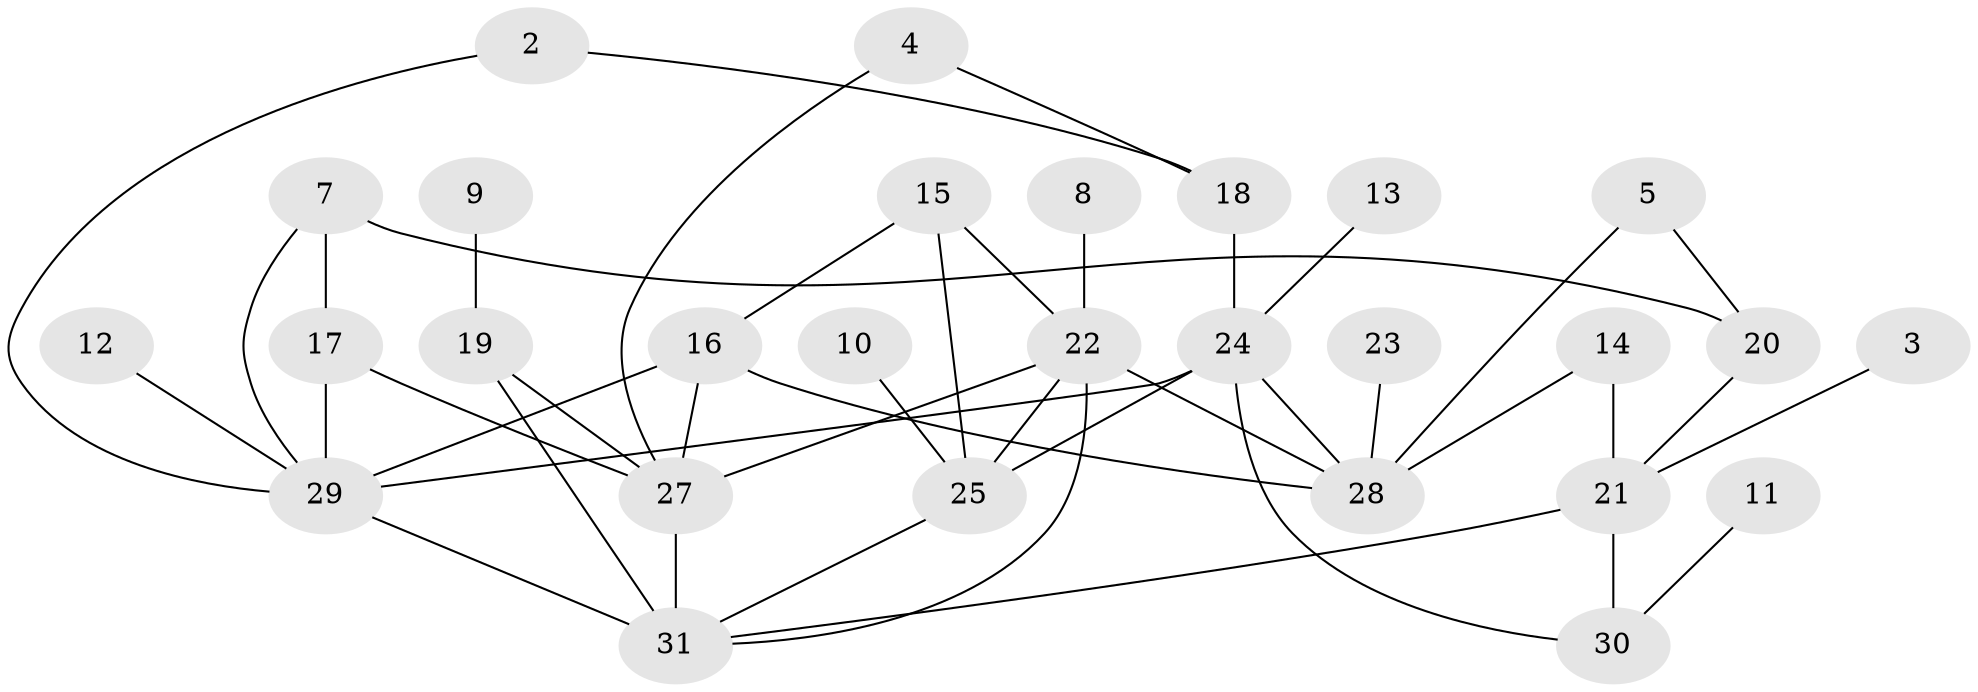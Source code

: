 // original degree distribution, {3: 0.25806451612903225, 2: 0.22580645161290322, 4: 0.14516129032258066, 0: 0.04838709677419355, 1: 0.24193548387096775, 7: 0.016129032258064516, 5: 0.06451612903225806}
// Generated by graph-tools (version 1.1) at 2025/25/03/09/25 03:25:16]
// undirected, 28 vertices, 44 edges
graph export_dot {
graph [start="1"]
  node [color=gray90,style=filled];
  2;
  3;
  4;
  5;
  7;
  8;
  9;
  10;
  11;
  12;
  13;
  14;
  15;
  16;
  17;
  18;
  19;
  20;
  21;
  22;
  23;
  24;
  25;
  27;
  28;
  29;
  30;
  31;
  2 -- 18 [weight=1.0];
  2 -- 29 [weight=1.0];
  3 -- 21 [weight=1.0];
  4 -- 18 [weight=1.0];
  4 -- 27 [weight=1.0];
  5 -- 20 [weight=1.0];
  5 -- 28 [weight=1.0];
  7 -- 17 [weight=1.0];
  7 -- 20 [weight=1.0];
  7 -- 29 [weight=1.0];
  8 -- 22 [weight=2.0];
  9 -- 19 [weight=1.0];
  10 -- 25 [weight=1.0];
  11 -- 30 [weight=1.0];
  12 -- 29 [weight=1.0];
  13 -- 24 [weight=1.0];
  14 -- 21 [weight=1.0];
  14 -- 28 [weight=1.0];
  15 -- 16 [weight=1.0];
  15 -- 22 [weight=1.0];
  15 -- 25 [weight=1.0];
  16 -- 27 [weight=1.0];
  16 -- 28 [weight=1.0];
  16 -- 29 [weight=1.0];
  17 -- 27 [weight=1.0];
  17 -- 29 [weight=1.0];
  18 -- 24 [weight=1.0];
  19 -- 27 [weight=1.0];
  19 -- 31 [weight=1.0];
  20 -- 21 [weight=1.0];
  21 -- 30 [weight=1.0];
  21 -- 31 [weight=1.0];
  22 -- 25 [weight=1.0];
  22 -- 27 [weight=1.0];
  22 -- 28 [weight=1.0];
  22 -- 31 [weight=1.0];
  23 -- 28 [weight=1.0];
  24 -- 25 [weight=1.0];
  24 -- 28 [weight=1.0];
  24 -- 29 [weight=1.0];
  24 -- 30 [weight=1.0];
  25 -- 31 [weight=1.0];
  27 -- 31 [weight=2.0];
  29 -- 31 [weight=1.0];
}
